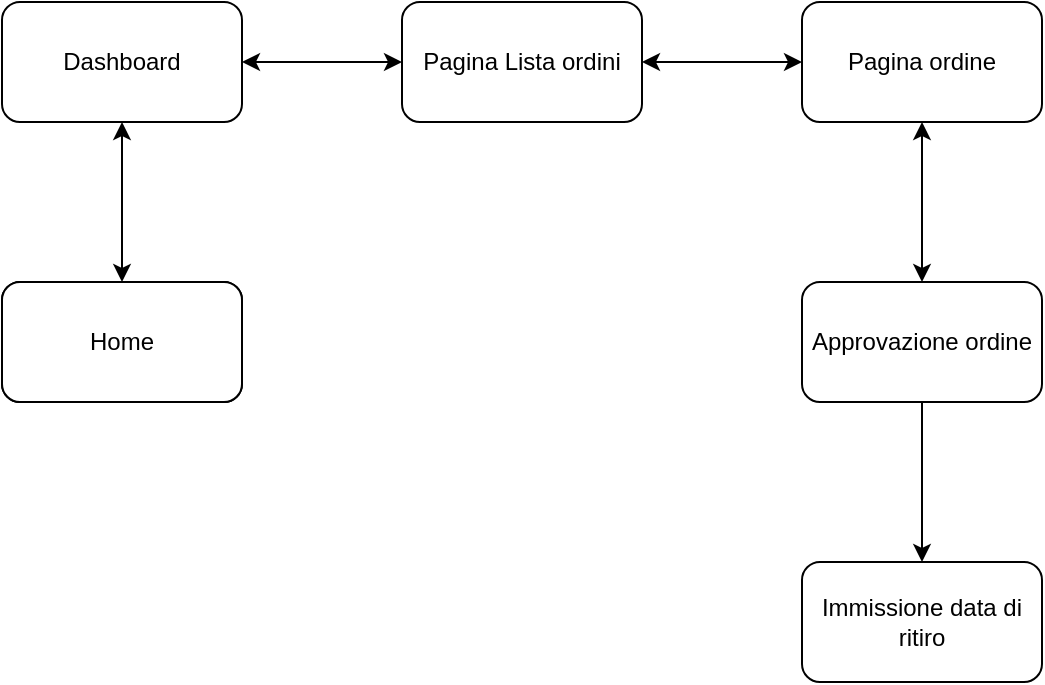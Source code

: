 <mxfile version="13.9.9" type="device"><diagram id="JeIJ8dIgasBogIc3OxRa" name="Pagina-1"><mxGraphModel dx="1086" dy="806" grid="1" gridSize="10" guides="1" tooltips="1" connect="1" arrows="1" fold="1" page="1" pageScale="1" pageWidth="827" pageHeight="1169" math="0" shadow="0"><root><mxCell id="0"/><mxCell id="1" parent="0"/><mxCell id="4XtVGPO5XLp_E4sbndjh-1" value="" style="rounded=1;whiteSpace=wrap;html=1;" parent="1" vertex="1"><mxGeometry x="350" y="380" width="120" height="60" as="geometry"/></mxCell><mxCell id="4XtVGPO5XLp_E4sbndjh-2" value="Home" style="rounded=1;whiteSpace=wrap;html=1;" parent="1" vertex="1"><mxGeometry x="350" y="380" width="120" height="60" as="geometry"/></mxCell><mxCell id="4XtVGPO5XLp_E4sbndjh-3" value="Dashboard" style="whiteSpace=wrap;html=1;rounded=1;" parent="1" vertex="1"><mxGeometry x="350" y="240" width="120" height="60" as="geometry"/></mxCell><mxCell id="4XtVGPO5XLp_E4sbndjh-5" value="Pagina Lista ordini" style="whiteSpace=wrap;html=1;rounded=1;" parent="1" vertex="1"><mxGeometry x="550" y="240" width="120" height="60" as="geometry"/></mxCell><mxCell id="4XtVGPO5XLp_E4sbndjh-7" value="" style="endArrow=classic;startArrow=classic;html=1;entryX=0.5;entryY=1;entryDx=0;entryDy=0;exitX=0.5;exitY=0;exitDx=0;exitDy=0;" parent="1" source="4XtVGPO5XLp_E4sbndjh-2" target="4XtVGPO5XLp_E4sbndjh-3" edge="1"><mxGeometry width="50" height="50" relative="1" as="geometry"><mxPoint x="390" y="430" as="sourcePoint"/><mxPoint x="440" y="380" as="targetPoint"/></mxGeometry></mxCell><mxCell id="4XtVGPO5XLp_E4sbndjh-8" value="" style="endArrow=classic;startArrow=classic;html=1;entryX=0;entryY=0.5;entryDx=0;entryDy=0;exitX=1;exitY=0.5;exitDx=0;exitDy=0;" parent="1" source="4XtVGPO5XLp_E4sbndjh-3" target="4XtVGPO5XLp_E4sbndjh-5" edge="1"><mxGeometry width="50" height="50" relative="1" as="geometry"><mxPoint x="200" y="420" as="sourcePoint"/><mxPoint x="250" y="370" as="targetPoint"/></mxGeometry></mxCell><mxCell id="dsioZ7kZnfkxtTFRO1PC-1" value="Pagina ordine" style="whiteSpace=wrap;html=1;rounded=1;" parent="1" vertex="1"><mxGeometry x="750" y="240" width="120" height="60" as="geometry"/></mxCell><mxCell id="e5mJ20spBPofbET43O6N-2" value="" style="edgeStyle=orthogonalEdgeStyle;rounded=0;orthogonalLoop=1;jettySize=auto;html=1;" edge="1" parent="1" source="KYh0i1wYQ-vkyZpXhR8_-1" target="e5mJ20spBPofbET43O6N-1"><mxGeometry relative="1" as="geometry"/></mxCell><mxCell id="KYh0i1wYQ-vkyZpXhR8_-1" value="Approvazione ordine" style="whiteSpace=wrap;html=1;rounded=1;" parent="1" vertex="1"><mxGeometry x="750" y="380" width="120" height="60" as="geometry"/></mxCell><mxCell id="KYh0i1wYQ-vkyZpXhR8_-3" value="" style="endArrow=classic;startArrow=classic;html=1;entryX=0;entryY=0.5;entryDx=0;entryDy=0;exitX=1;exitY=0.5;exitDx=0;exitDy=0;" parent="1" source="4XtVGPO5XLp_E4sbndjh-5" target="dsioZ7kZnfkxtTFRO1PC-1" edge="1"><mxGeometry width="50" height="50" relative="1" as="geometry"><mxPoint x="460" y="440" as="sourcePoint"/><mxPoint x="510" y="390" as="targetPoint"/></mxGeometry></mxCell><mxCell id="KYh0i1wYQ-vkyZpXhR8_-4" value="" style="endArrow=classic;startArrow=classic;html=1;entryX=0.5;entryY=1;entryDx=0;entryDy=0;exitX=0.5;exitY=0;exitDx=0;exitDy=0;" parent="1" source="KYh0i1wYQ-vkyZpXhR8_-1" target="dsioZ7kZnfkxtTFRO1PC-1" edge="1"><mxGeometry width="50" height="50" relative="1" as="geometry"><mxPoint x="580" y="440" as="sourcePoint"/><mxPoint x="630" y="390" as="targetPoint"/></mxGeometry></mxCell><mxCell id="e5mJ20spBPofbET43O6N-1" value="Immissione data di ritiro" style="whiteSpace=wrap;html=1;rounded=1;" vertex="1" parent="1"><mxGeometry x="750" y="520" width="120" height="60" as="geometry"/></mxCell></root></mxGraphModel></diagram></mxfile>